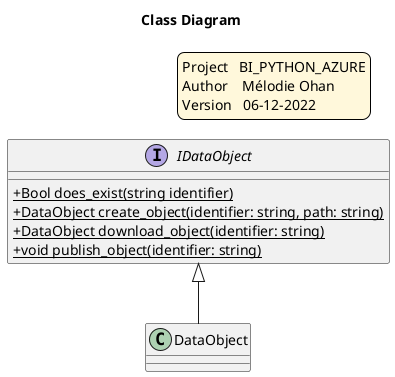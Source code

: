 @startuml

skinparam legendBackgroundColor #fff8db
skinparam classAttributeIconSize 0

legend top right
    Project   BI_PYTHON_AZURE
    Author    Mélodie Ohan
    Version   06-12-2022
endlegend

title Class Diagram

Interface IDataObject {
  +{static} Bool does_exist(string identifier)
  +{static} DataObject create_object(identifier: string, path: string)
  +{static} DataObject download_object(identifier: string)
  +{static} void publish_object(identifier: string)
}

Class DataObject

IDataObject <|-- DataObject

@enduml